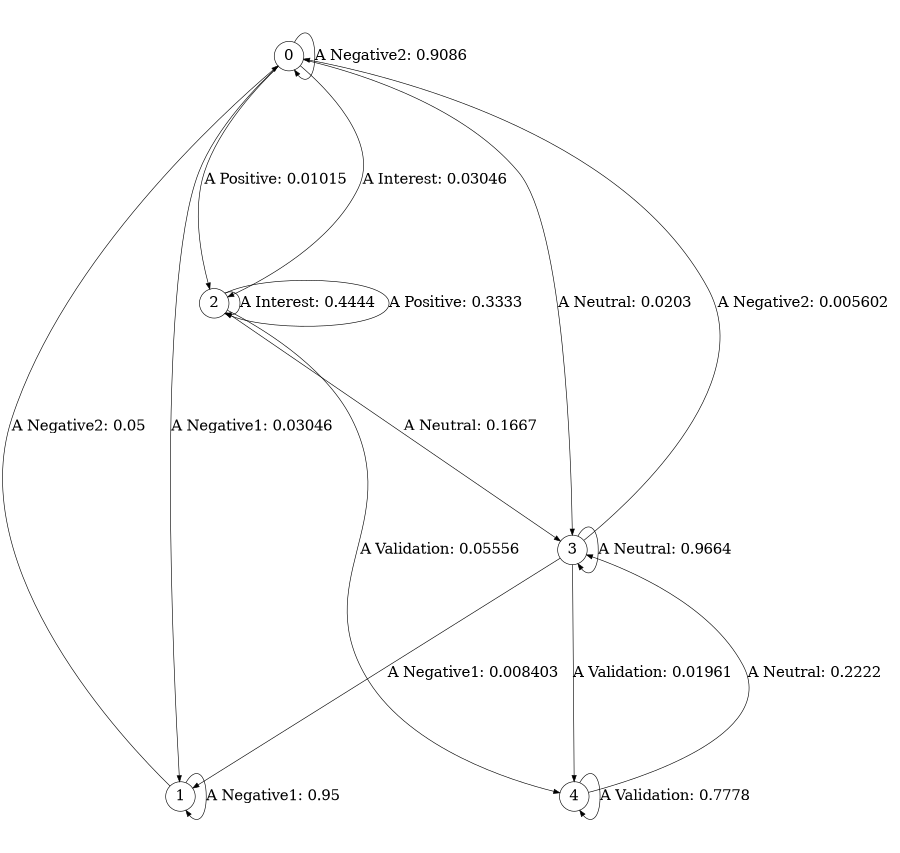 digraph r38_cssr {
size = "6,8.5";
ratio = "fill";
node [shape = circle];
node [fontsize = 24];
edge [fontsize = 24];
0 -> 0 [label = "A Negative2: 0.9086   "];
0 -> 1 [label = "A Negative1: 0.03046  "];
0 -> 2 [label = "A Interest: 0.03046  "];
0 -> 3 [label = "A Neutral: 0.0203   "];
0 -> 2 [label = "A Positive: 0.01015  "];
1 -> 0 [label = "A Negative2: 0.05     "];
1 -> 1 [label = "A Negative1: 0.95     "];
2 -> 2 [label = "A Interest: 0.4444   "];
2 -> 3 [label = "A Neutral: 0.1667   "];
2 -> 4 [label = "A Validation: 0.05556  "];
2 -> 2 [label = "A Positive: 0.3333   "];
3 -> 0 [label = "A Negative2: 0.005602  "];
3 -> 1 [label = "A Negative1: 0.008403  "];
3 -> 3 [label = "A Neutral: 0.9664   "];
3 -> 4 [label = "A Validation: 0.01961  "];
4 -> 3 [label = "A Neutral: 0.2222   "];
4 -> 4 [label = "A Validation: 0.7778   "];
} 
